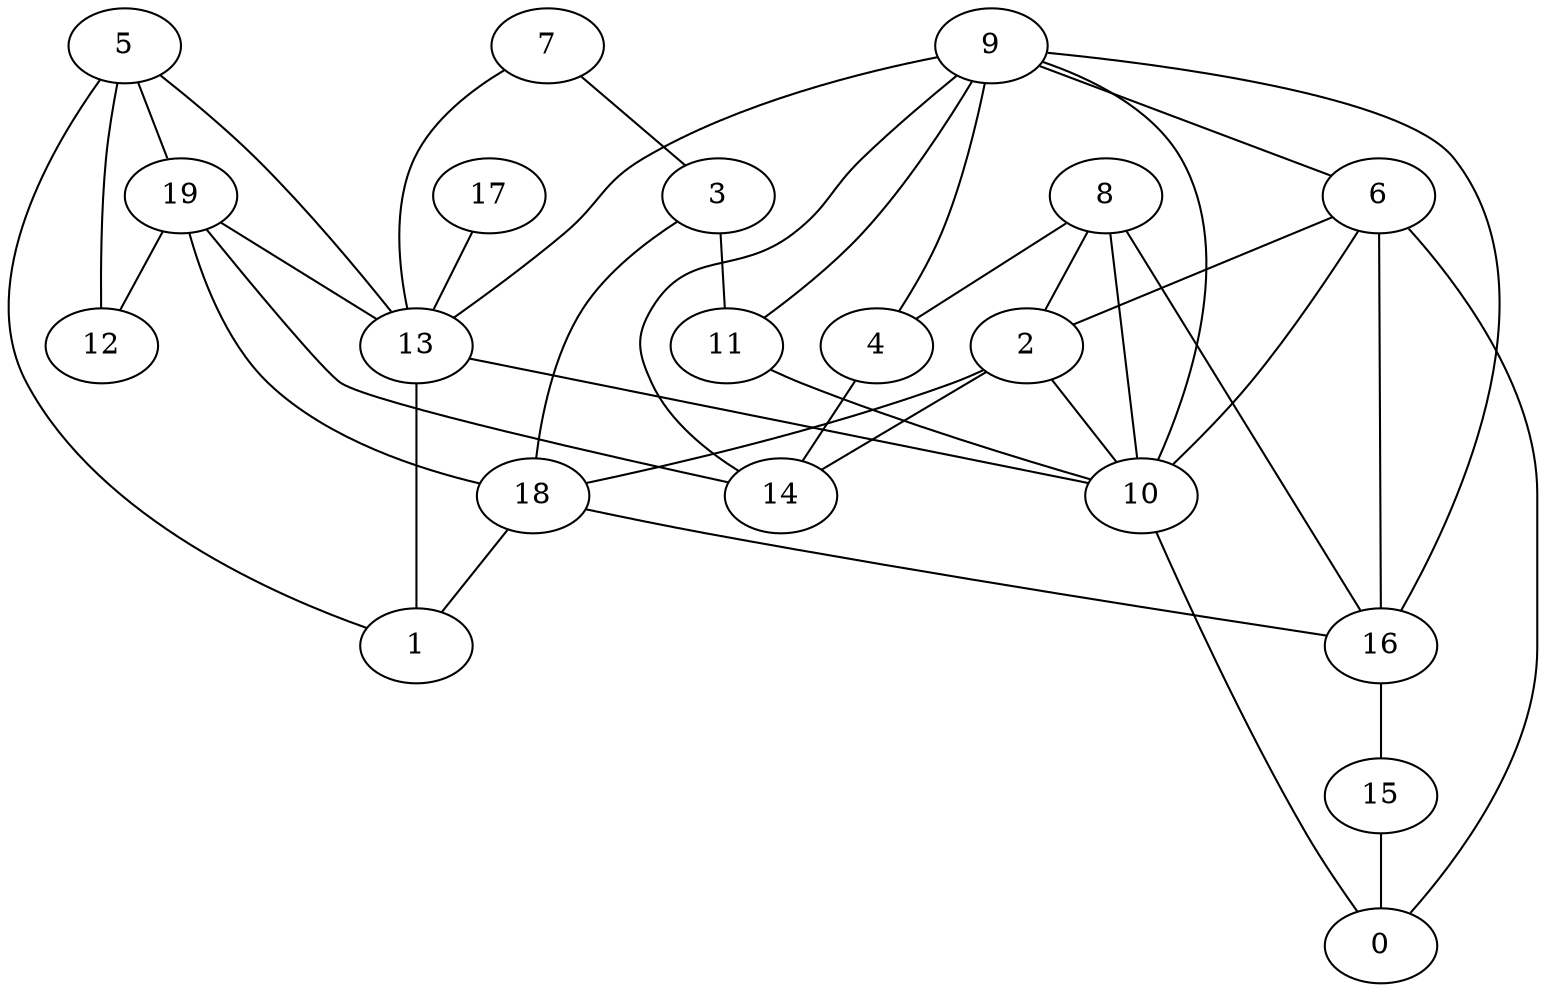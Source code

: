 digraph GG_graph {

subgraph G_graph {
edge [color = black]
"5" -> "12" [dir = none]
"5" -> "13" [dir = none]
"8" -> "4" [dir = none]
"8" -> "10" [dir = none]
"7" -> "13" [dir = none]
"17" -> "13" [dir = none]
"16" -> "15" [dir = none]
"3" -> "18" [dir = none]
"2" -> "10" [dir = none]
"2" -> "18" [dir = none]
"15" -> "0" [dir = none]
"13" -> "1" [dir = none]
"19" -> "18" [dir = none]
"6" -> "2" [dir = none]
"18" -> "1" [dir = none]
"18" -> "16" [dir = none]
"11" -> "10" [dir = none]
"9" -> "14" [dir = none]
"9" -> "6" [dir = none]
"19" -> "14" [dir = none]
"6" -> "0" [dir = none]
"6" -> "10" [dir = none]
"9" -> "11" [dir = none]
"9" -> "4" [dir = none]
"8" -> "2" [dir = none]
"13" -> "10" [dir = none]
"8" -> "16" [dir = none]
"9" -> "16" [dir = none]
"3" -> "11" [dir = none]
"9" -> "13" [dir = none]
"19" -> "12" [dir = none]
"4" -> "14" [dir = none]
"10" -> "0" [dir = none]
"6" -> "16" [dir = none]
"2" -> "14" [dir = none]
"9" -> "10" [dir = none]
"5" -> "1" [dir = none]
"5" -> "19" [dir = none]
"7" -> "3" [dir = none]
"19" -> "13" [dir = none]
}

}
